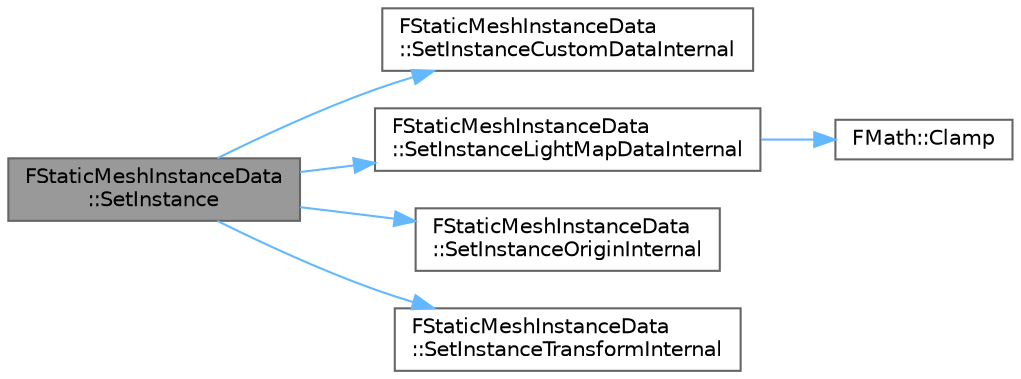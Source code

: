 digraph "FStaticMeshInstanceData::SetInstance"
{
 // INTERACTIVE_SVG=YES
 // LATEX_PDF_SIZE
  bgcolor="transparent";
  edge [fontname=Helvetica,fontsize=10,labelfontname=Helvetica,labelfontsize=10];
  node [fontname=Helvetica,fontsize=10,shape=box,height=0.2,width=0.4];
  rankdir="LR";
  Node1 [id="Node000001",label="FStaticMeshInstanceData\l::SetInstance",height=0.2,width=0.4,color="gray40", fillcolor="grey60", style="filled", fontcolor="black",tooltip=" "];
  Node1 -> Node2 [id="edge1_Node000001_Node000002",color="steelblue1",style="solid",tooltip=" "];
  Node2 [id="Node000002",label="FStaticMeshInstanceData\l::SetInstanceCustomDataInternal",height=0.2,width=0.4,color="grey40", fillcolor="white", style="filled",URL="$d7/dfa/classFStaticMeshInstanceData.html#ab5149ed9afe2bc305bc86b406fd3fae6",tooltip=" "];
  Node1 -> Node3 [id="edge2_Node000001_Node000003",color="steelblue1",style="solid",tooltip=" "];
  Node3 [id="Node000003",label="FStaticMeshInstanceData\l::SetInstanceLightMapDataInternal",height=0.2,width=0.4,color="grey40", fillcolor="white", style="filled",URL="$d7/dfa/classFStaticMeshInstanceData.html#a4dfa302be8d67ff41d91dfdd88f77953",tooltip=" "];
  Node3 -> Node4 [id="edge3_Node000003_Node000004",color="steelblue1",style="solid",tooltip=" "];
  Node4 [id="Node000004",label="FMath::Clamp",height=0.2,width=0.4,color="grey40", fillcolor="white", style="filled",URL="$dc/d20/structFMath.html#a7dbca5929b2ea7f13304eb4c927dab6c",tooltip="Clamps X to be between Min and Max, inclusive."];
  Node1 -> Node5 [id="edge4_Node000001_Node000005",color="steelblue1",style="solid",tooltip=" "];
  Node5 [id="Node000005",label="FStaticMeshInstanceData\l::SetInstanceOriginInternal",height=0.2,width=0.4,color="grey40", fillcolor="white", style="filled",URL="$d7/dfa/classFStaticMeshInstanceData.html#a89d1bbee2b3761137c01f0e70a46ca30",tooltip=" "];
  Node1 -> Node6 [id="edge5_Node000001_Node000006",color="steelblue1",style="solid",tooltip=" "];
  Node6 [id="Node000006",label="FStaticMeshInstanceData\l::SetInstanceTransformInternal",height=0.2,width=0.4,color="grey40", fillcolor="white", style="filled",URL="$d7/dfa/classFStaticMeshInstanceData.html#a2c7e445892d5b4bed797663458437929",tooltip=" "];
}
